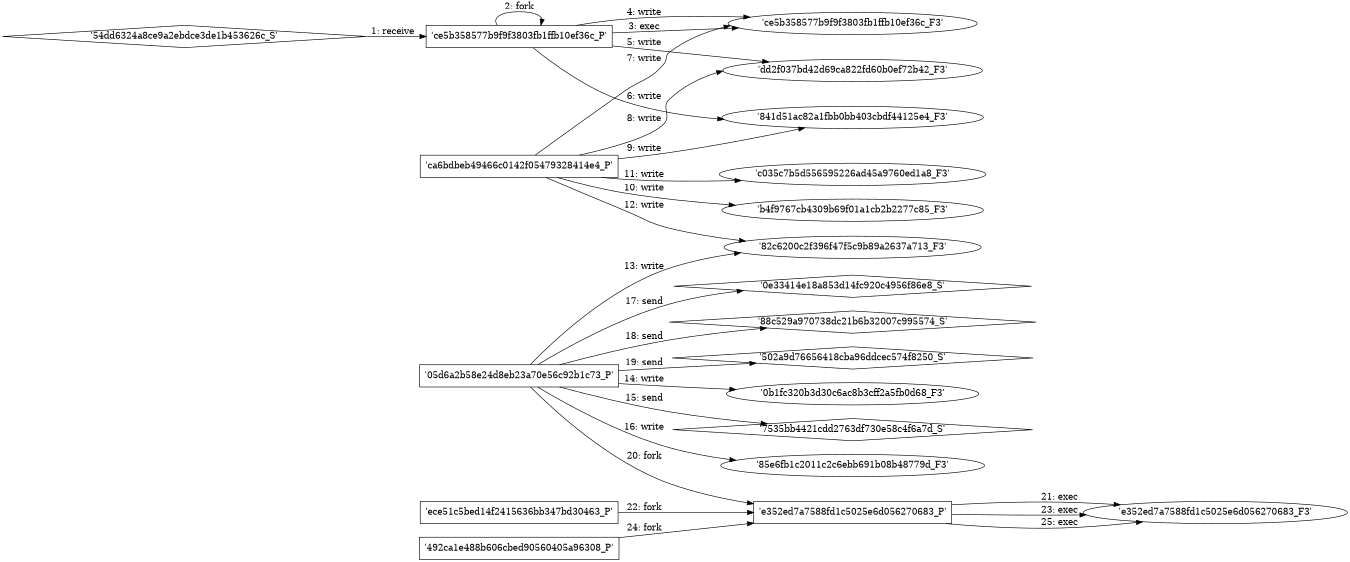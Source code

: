 digraph "D:\Learning\Paper\apt\基于CTI的攻击预警\Dataset\攻击图\ASGfromALLCTI\Cryptolocker Ransomware Makes a Bitcoin Wallet per Victim.dot" {
rankdir="LR"
size="9"
fixedsize="false"
splines="true"
nodesep=0.3
ranksep=0
fontsize=10
overlap="scalexy"
engine= "neato"
	"'ce5b358577b9f9f3803fb1ffb10ef36c_P'" [node_type=Process shape=box]
	"'54dd6324a8ce9a2ebdce3de1b453626c_S'" [node_type=Socket shape=diamond]
	"'54dd6324a8ce9a2ebdce3de1b453626c_S'" -> "'ce5b358577b9f9f3803fb1ffb10ef36c_P'" [label="1: receive"]
	"'ce5b358577b9f9f3803fb1ffb10ef36c_P'" [node_type=Process shape=box]
	"'ce5b358577b9f9f3803fb1ffb10ef36c_P'" [node_type=Process shape=box]
	"'ce5b358577b9f9f3803fb1ffb10ef36c_P'" -> "'ce5b358577b9f9f3803fb1ffb10ef36c_P'" [label="2: fork"]
	"'ce5b358577b9f9f3803fb1ffb10ef36c_P'" [node_type=Process shape=box]
	"'ce5b358577b9f9f3803fb1ffb10ef36c_F3'" [node_type=File shape=ellipse]
	"'ce5b358577b9f9f3803fb1ffb10ef36c_P'" -> "'ce5b358577b9f9f3803fb1ffb10ef36c_F3'" [label="3: exec"]
	"'ce5b358577b9f9f3803fb1ffb10ef36c_F3'" [node_type=file shape=ellipse]
	"'ce5b358577b9f9f3803fb1ffb10ef36c_P'" [node_type=Process shape=box]
	"'ce5b358577b9f9f3803fb1ffb10ef36c_P'" -> "'ce5b358577b9f9f3803fb1ffb10ef36c_F3'" [label="4: write"]
	"'dd2f037bd42d69ca822fd60b0ef72b42_F3'" [node_type=file shape=ellipse]
	"'ce5b358577b9f9f3803fb1ffb10ef36c_P'" [node_type=Process shape=box]
	"'ce5b358577b9f9f3803fb1ffb10ef36c_P'" -> "'dd2f037bd42d69ca822fd60b0ef72b42_F3'" [label="5: write"]
	"'841d51ac82a1fbb0bb403cbdf44125e4_F3'" [node_type=file shape=ellipse]
	"'ce5b358577b9f9f3803fb1ffb10ef36c_P'" [node_type=Process shape=box]
	"'ce5b358577b9f9f3803fb1ffb10ef36c_P'" -> "'841d51ac82a1fbb0bb403cbdf44125e4_F3'" [label="6: write"]
	"'ce5b358577b9f9f3803fb1ffb10ef36c_F3'" [node_type=file shape=ellipse]
	"'ca6bdbeb49466c0142f05479328414e4_P'" [node_type=Process shape=box]
	"'ca6bdbeb49466c0142f05479328414e4_P'" -> "'ce5b358577b9f9f3803fb1ffb10ef36c_F3'" [label="7: write"]
	"'dd2f037bd42d69ca822fd60b0ef72b42_F3'" [node_type=file shape=ellipse]
	"'ca6bdbeb49466c0142f05479328414e4_P'" [node_type=Process shape=box]
	"'ca6bdbeb49466c0142f05479328414e4_P'" -> "'dd2f037bd42d69ca822fd60b0ef72b42_F3'" [label="8: write"]
	"'841d51ac82a1fbb0bb403cbdf44125e4_F3'" [node_type=file shape=ellipse]
	"'ca6bdbeb49466c0142f05479328414e4_P'" [node_type=Process shape=box]
	"'ca6bdbeb49466c0142f05479328414e4_P'" -> "'841d51ac82a1fbb0bb403cbdf44125e4_F3'" [label="9: write"]
	"'b4f9767cb4309b69f01a1cb2b2277c85_F3'" [node_type=file shape=ellipse]
	"'ca6bdbeb49466c0142f05479328414e4_P'" [node_type=Process shape=box]
	"'ca6bdbeb49466c0142f05479328414e4_P'" -> "'b4f9767cb4309b69f01a1cb2b2277c85_F3'" [label="10: write"]
	"'c035c7b5d556595226ad45a9760ed1a8_F3'" [node_type=file shape=ellipse]
	"'ca6bdbeb49466c0142f05479328414e4_P'" [node_type=Process shape=box]
	"'ca6bdbeb49466c0142f05479328414e4_P'" -> "'c035c7b5d556595226ad45a9760ed1a8_F3'" [label="11: write"]
	"'82c6200c2f396f47f5c9b89a2637a713_F3'" [node_type=file shape=ellipse]
	"'ca6bdbeb49466c0142f05479328414e4_P'" [node_type=Process shape=box]
	"'ca6bdbeb49466c0142f05479328414e4_P'" -> "'82c6200c2f396f47f5c9b89a2637a713_F3'" [label="12: write"]
	"'82c6200c2f396f47f5c9b89a2637a713_F3'" [node_type=file shape=ellipse]
	"'05d6a2b58e24d8eb23a70e56c92b1c73_P'" [node_type=Process shape=box]
	"'05d6a2b58e24d8eb23a70e56c92b1c73_P'" -> "'82c6200c2f396f47f5c9b89a2637a713_F3'" [label="13: write"]
	"'0b1fc320b3d30c6ac8b3cff2a5fb0d68_F3'" [node_type=file shape=ellipse]
	"'05d6a2b58e24d8eb23a70e56c92b1c73_P'" [node_type=Process shape=box]
	"'05d6a2b58e24d8eb23a70e56c92b1c73_P'" -> "'0b1fc320b3d30c6ac8b3cff2a5fb0d68_F3'" [label="14: write"]
	"'7535bb4421cdd2763df730e58c4f6a7d_S'" [node_type=Socket shape=diamond]
	"'05d6a2b58e24d8eb23a70e56c92b1c73_P'" [node_type=Process shape=box]
	"'05d6a2b58e24d8eb23a70e56c92b1c73_P'" -> "'7535bb4421cdd2763df730e58c4f6a7d_S'" [label="15: send"]
	"'85e6fb1c2011c2c6ebb691b08b48779d_F3'" [node_type=file shape=ellipse]
	"'05d6a2b58e24d8eb23a70e56c92b1c73_P'" [node_type=Process shape=box]
	"'05d6a2b58e24d8eb23a70e56c92b1c73_P'" -> "'85e6fb1c2011c2c6ebb691b08b48779d_F3'" [label="16: write"]
	"'0e33414e18a853d14fc920c4956f86e8_S'" [node_type=Socket shape=diamond]
	"'05d6a2b58e24d8eb23a70e56c92b1c73_P'" [node_type=Process shape=box]
	"'05d6a2b58e24d8eb23a70e56c92b1c73_P'" -> "'0e33414e18a853d14fc920c4956f86e8_S'" [label="17: send"]
	"'88c529a970738dc21b6b32007c995574_S'" [node_type=Socket shape=diamond]
	"'05d6a2b58e24d8eb23a70e56c92b1c73_P'" [node_type=Process shape=box]
	"'05d6a2b58e24d8eb23a70e56c92b1c73_P'" -> "'88c529a970738dc21b6b32007c995574_S'" [label="18: send"]
	"'502a9d76656418cba96ddcec574f8250_S'" [node_type=Socket shape=diamond]
	"'05d6a2b58e24d8eb23a70e56c92b1c73_P'" [node_type=Process shape=box]
	"'05d6a2b58e24d8eb23a70e56c92b1c73_P'" -> "'502a9d76656418cba96ddcec574f8250_S'" [label="19: send"]
	"'05d6a2b58e24d8eb23a70e56c92b1c73_P'" [node_type=Process shape=box]
	"'e352ed7a7588fd1c5025e6d056270683_P'" [node_type=Process shape=box]
	"'05d6a2b58e24d8eb23a70e56c92b1c73_P'" -> "'e352ed7a7588fd1c5025e6d056270683_P'" [label="20: fork"]
	"'e352ed7a7588fd1c5025e6d056270683_P'" [node_type=Process shape=box]
	"'e352ed7a7588fd1c5025e6d056270683_F3'" [node_type=File shape=ellipse]
	"'e352ed7a7588fd1c5025e6d056270683_P'" -> "'e352ed7a7588fd1c5025e6d056270683_F3'" [label="21: exec"]
	"'ece51c5bed14f2415636bb347bd30463_P'" [node_type=Process shape=box]
	"'e352ed7a7588fd1c5025e6d056270683_P'" [node_type=Process shape=box]
	"'ece51c5bed14f2415636bb347bd30463_P'" -> "'e352ed7a7588fd1c5025e6d056270683_P'" [label="22: fork"]
	"'e352ed7a7588fd1c5025e6d056270683_P'" [node_type=Process shape=box]
	"'e352ed7a7588fd1c5025e6d056270683_F3'" [node_type=File shape=ellipse]
	"'e352ed7a7588fd1c5025e6d056270683_P'" -> "'e352ed7a7588fd1c5025e6d056270683_F3'" [label="23: exec"]
	"'492ca1e488b606cbed90560405a96308_P'" [node_type=Process shape=box]
	"'e352ed7a7588fd1c5025e6d056270683_P'" [node_type=Process shape=box]
	"'492ca1e488b606cbed90560405a96308_P'" -> "'e352ed7a7588fd1c5025e6d056270683_P'" [label="24: fork"]
	"'e352ed7a7588fd1c5025e6d056270683_P'" [node_type=Process shape=box]
	"'e352ed7a7588fd1c5025e6d056270683_F3'" [node_type=File shape=ellipse]
	"'e352ed7a7588fd1c5025e6d056270683_P'" -> "'e352ed7a7588fd1c5025e6d056270683_F3'" [label="25: exec"]
}
